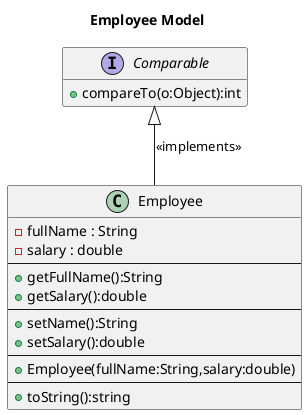 @startuml
title  Employee Model
class Employee{
    -fullName : String
    -salary : double
    --
    +getFullName():String
    +getSalary():double
    --
    +setName():String
    +setSalary():double
    --
    +Employee(fullName:String,salary:double)
    --
    +toString():string
}

interface Comparable{
    +compareTo(o:Object):int
}

Employee -up-|> Comparable : <<implements>>

hide empty members 

@enduml
